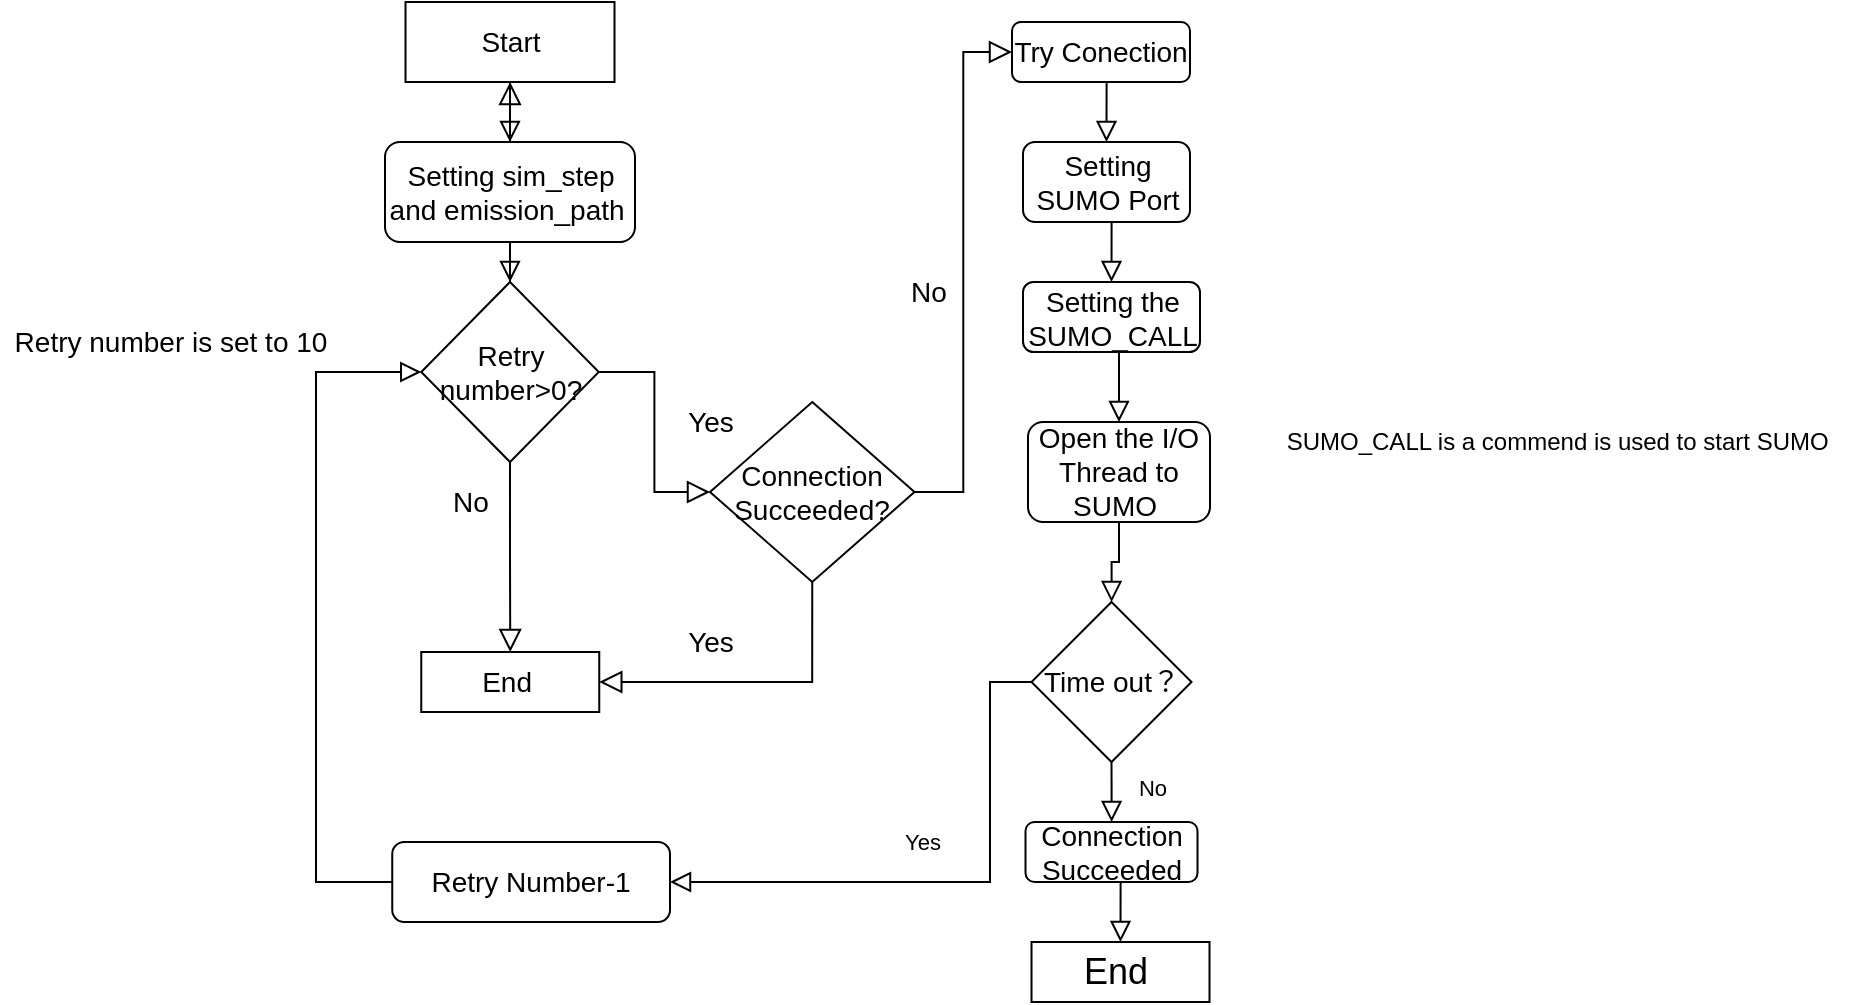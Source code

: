 <mxfile version="16.6.1" type="github"><diagram id="C5RBs43oDa-KdzZeNtuy" name="Page-1"><mxGraphModel dx="1823" dy="592" grid="1" gridSize="10" guides="1" tooltips="1" connect="1" arrows="1" fold="1" page="1" pageScale="1" pageWidth="827" pageHeight="1169" math="0" shadow="0"><root><mxCell id="WIyWlLk6GJQsqaUBKTNV-0"/><mxCell id="WIyWlLk6GJQsqaUBKTNV-1" parent="WIyWlLk6GJQsqaUBKTNV-0"/><mxCell id="WIyWlLk6GJQsqaUBKTNV-2" value="" style="rounded=0;html=1;jettySize=auto;orthogonalLoop=1;fontSize=11;endArrow=block;endFill=0;endSize=8;strokeWidth=1;shadow=0;labelBackgroundColor=none;edgeStyle=orthogonalEdgeStyle;entryX=0.5;entryY=0;entryDx=0;entryDy=0;exitX=0.5;exitY=1;exitDx=0;exitDy=0;" parent="WIyWlLk6GJQsqaUBKTNV-1" source="A1uX-iFA1mEM3rG-qTQ3-42" target="A1uX-iFA1mEM3rG-qTQ3-0" edge="1"><mxGeometry relative="1" as="geometry"><mxPoint x="219.966" y="120" as="sourcePoint"/><mxPoint x="220" y="160" as="targetPoint"/></mxGeometry></mxCell><mxCell id="WIyWlLk6GJQsqaUBKTNV-8" value="No" style="rounded=0;html=1;jettySize=auto;orthogonalLoop=1;fontSize=11;endArrow=block;endFill=0;endSize=8;strokeWidth=1;shadow=0;labelBackgroundColor=none;edgeStyle=orthogonalEdgeStyle;exitX=0.5;exitY=1;exitDx=0;exitDy=0;" parent="WIyWlLk6GJQsqaUBKTNV-1" source="A1uX-iFA1mEM3rG-qTQ3-28" target="A1uX-iFA1mEM3rG-qTQ3-30" edge="1"><mxGeometry x="0.333" y="20" relative="1" as="geometry"><mxPoint as="offset"/><mxPoint x="520" y="480" as="sourcePoint"/><mxPoint x="511" y="470" as="targetPoint"/></mxGeometry></mxCell><mxCell id="WIyWlLk6GJQsqaUBKTNV-12" value="&lt;font style=&quot;font-size: 14px&quot;&gt;Retry Number-1&lt;/font&gt;" style="rounded=1;whiteSpace=wrap;html=1;fontSize=12;glass=0;strokeWidth=1;shadow=0;" parent="WIyWlLk6GJQsqaUBKTNV-1" vertex="1"><mxGeometry x="161.12" y="500" width="138.88" height="40" as="geometry"/></mxCell><mxCell id="BOsILFHd8SZsDkAcz8fm-14" value="" style="edgeStyle=orthogonalEdgeStyle;rounded=0;orthogonalLoop=1;jettySize=auto;html=1;fontSize=18;endArrow=block;endFill=0;endSize=9;" parent="WIyWlLk6GJQsqaUBKTNV-1" source="A1uX-iFA1mEM3rG-qTQ3-0" target="A1uX-iFA1mEM3rG-qTQ3-42" edge="1"><mxGeometry relative="1" as="geometry"/></mxCell><mxCell id="A1uX-iFA1mEM3rG-qTQ3-0" value="&lt;font style=&quot;font-size: 14px&quot;&gt;Setting sim_step and emission_path&amp;nbsp;&lt;/font&gt;" style="rounded=1;whiteSpace=wrap;html=1;" parent="WIyWlLk6GJQsqaUBKTNV-1" vertex="1"><mxGeometry x="157.5" y="150" width="125" height="50" as="geometry"/></mxCell><mxCell id="BOsILFHd8SZsDkAcz8fm-4" style="edgeStyle=orthogonalEdgeStyle;rounded=0;orthogonalLoop=1;jettySize=auto;html=1;exitX=1;exitY=0.5;exitDx=0;exitDy=0;entryX=0;entryY=0.5;entryDx=0;entryDy=0;fontSize=14;endArrow=block;endFill=0;endSize=9;" parent="WIyWlLk6GJQsqaUBKTNV-1" source="A1uX-iFA1mEM3rG-qTQ3-2" target="BOsILFHd8SZsDkAcz8fm-0" edge="1"><mxGeometry relative="1" as="geometry"/></mxCell><mxCell id="BOsILFHd8SZsDkAcz8fm-5" style="edgeStyle=orthogonalEdgeStyle;rounded=0;orthogonalLoop=1;jettySize=auto;html=1;exitX=0.5;exitY=1;exitDx=0;exitDy=0;fontSize=14;endArrow=block;endFill=0;endSize=9;entryX=0.5;entryY=0;entryDx=0;entryDy=0;" parent="WIyWlLk6GJQsqaUBKTNV-1" source="A1uX-iFA1mEM3rG-qTQ3-2" target="BOsILFHd8SZsDkAcz8fm-8" edge="1"><mxGeometry relative="1" as="geometry"><mxPoint x="220" y="370" as="targetPoint"/></mxGeometry></mxCell><mxCell id="A1uX-iFA1mEM3rG-qTQ3-2" value="&lt;font style=&quot;font-size: 14px&quot;&gt;Retry number&amp;gt;0?&lt;/font&gt;" style="rhombus;whiteSpace=wrap;html=1;" parent="WIyWlLk6GJQsqaUBKTNV-1" vertex="1"><mxGeometry x="175.63" y="220" width="88.75" height="90" as="geometry"/></mxCell><mxCell id="A1uX-iFA1mEM3rG-qTQ3-3" value="" style="rounded=0;html=1;jettySize=auto;orthogonalLoop=1;fontSize=11;endArrow=block;endFill=0;endSize=8;strokeWidth=1;shadow=0;labelBackgroundColor=none;edgeStyle=orthogonalEdgeStyle;entryX=0.5;entryY=0;entryDx=0;entryDy=0;" parent="WIyWlLk6GJQsqaUBKTNV-1" source="A1uX-iFA1mEM3rG-qTQ3-0" target="A1uX-iFA1mEM3rG-qTQ3-2" edge="1"><mxGeometry relative="1" as="geometry"><mxPoint x="219.5" y="210" as="sourcePoint"/><mxPoint x="219.5" y="240" as="targetPoint"/></mxGeometry></mxCell><mxCell id="A1uX-iFA1mEM3rG-qTQ3-18" value="" style="rounded=0;html=1;jettySize=auto;orthogonalLoop=1;fontSize=11;endArrow=block;endFill=0;endSize=8;strokeWidth=1;shadow=0;labelBackgroundColor=none;edgeStyle=orthogonalEdgeStyle;exitX=0.5;exitY=1;exitDx=0;exitDy=0;entryX=0.5;entryY=0;entryDx=0;entryDy=0;" parent="WIyWlLk6GJQsqaUBKTNV-1" source="A1uX-iFA1mEM3rG-qTQ3-32" target="A1uX-iFA1mEM3rG-qTQ3-19" edge="1"><mxGeometry relative="1" as="geometry"><mxPoint x="511" y="130" as="sourcePoint"/><mxPoint x="511" y="170" as="targetPoint"/></mxGeometry></mxCell><mxCell id="A1uX-iFA1mEM3rG-qTQ3-19" value="&lt;font style=&quot;font-size: 14px&quot;&gt;Setting SUMO Port&lt;/font&gt;" style="rounded=1;whiteSpace=wrap;html=1;" parent="WIyWlLk6GJQsqaUBKTNV-1" vertex="1"><mxGeometry x="476.5" y="150" width="83.5" height="40" as="geometry"/></mxCell><mxCell id="A1uX-iFA1mEM3rG-qTQ3-21" value="" style="rounded=0;html=1;jettySize=auto;orthogonalLoop=1;fontSize=11;endArrow=block;endFill=0;endSize=8;strokeWidth=1;shadow=0;labelBackgroundColor=none;edgeStyle=orthogonalEdgeStyle;exitX=0.5;exitY=1;exitDx=0;exitDy=0;entryX=0.5;entryY=0;entryDx=0;entryDy=0;" parent="WIyWlLk6GJQsqaUBKTNV-1" source="A1uX-iFA1mEM3rG-qTQ3-19" target="A1uX-iFA1mEM3rG-qTQ3-22" edge="1"><mxGeometry relative="1" as="geometry"><mxPoint x="510.66" y="210" as="sourcePoint"/><mxPoint x="510.66" y="230" as="targetPoint"/><Array as="points"/></mxGeometry></mxCell><mxCell id="A1uX-iFA1mEM3rG-qTQ3-22" value="&lt;font style=&quot;font-size: 14px&quot;&gt;Setting the SUMO_CALL&lt;/font&gt;" style="rounded=1;whiteSpace=wrap;html=1;" parent="WIyWlLk6GJQsqaUBKTNV-1" vertex="1"><mxGeometry x="476.5" y="220" width="88.5" height="35" as="geometry"/></mxCell><mxCell id="A1uX-iFA1mEM3rG-qTQ3-24" value="&lt;font style=&quot;font-size: 14px&quot;&gt;Open the I/O Thread to SUMO&amp;nbsp;&lt;/font&gt;" style="rounded=1;whiteSpace=wrap;html=1;" parent="WIyWlLk6GJQsqaUBKTNV-1" vertex="1"><mxGeometry x="479" y="290" width="91" height="50" as="geometry"/></mxCell><mxCell id="A1uX-iFA1mEM3rG-qTQ3-25" value="" style="rounded=0;html=1;jettySize=auto;orthogonalLoop=1;fontSize=11;endArrow=block;endFill=0;endSize=8;strokeWidth=1;shadow=0;labelBackgroundColor=none;edgeStyle=orthogonalEdgeStyle;exitX=0.5;exitY=1;exitDx=0;exitDy=0;entryX=0.5;entryY=0;entryDx=0;entryDy=0;" parent="WIyWlLk6GJQsqaUBKTNV-1" source="A1uX-iFA1mEM3rG-qTQ3-22" target="A1uX-iFA1mEM3rG-qTQ3-24" edge="1"><mxGeometry relative="1" as="geometry"><mxPoint x="521.0" y="190" as="sourcePoint"/><mxPoint x="521.0" y="220" as="targetPoint"/><Array as="points"/></mxGeometry></mxCell><mxCell id="A1uX-iFA1mEM3rG-qTQ3-27" value="" style="rounded=0;html=1;jettySize=auto;orthogonalLoop=1;fontSize=11;endArrow=block;endFill=0;endSize=8;strokeWidth=1;shadow=0;labelBackgroundColor=none;edgeStyle=orthogonalEdgeStyle;exitX=0.5;exitY=1;exitDx=0;exitDy=0;" parent="WIyWlLk6GJQsqaUBKTNV-1" source="A1uX-iFA1mEM3rG-qTQ3-24" target="A1uX-iFA1mEM3rG-qTQ3-28" edge="1"><mxGeometry relative="1" as="geometry"><mxPoint x="519.66" y="320" as="sourcePoint"/><mxPoint x="516" y="340.0" as="targetPoint"/><Array as="points"/></mxGeometry></mxCell><mxCell id="A1uX-iFA1mEM3rG-qTQ3-28" value="&lt;font style=&quot;font-size: 14px&quot;&gt;Time out？&lt;/font&gt;" style="rhombus;whiteSpace=wrap;html=1;" parent="WIyWlLk6GJQsqaUBKTNV-1" vertex="1"><mxGeometry x="480.75" y="380" width="80" height="80" as="geometry"/></mxCell><mxCell id="A1uX-iFA1mEM3rG-qTQ3-29" value="&lt;font style=&quot;font-size: 18px&quot;&gt;End&amp;nbsp;&lt;/font&gt;" style="whiteSpace=wrap;html=1;" parent="WIyWlLk6GJQsqaUBKTNV-1" vertex="1"><mxGeometry x="480.75" y="550" width="89" height="30" as="geometry"/></mxCell><mxCell id="A1uX-iFA1mEM3rG-qTQ3-30" value="&lt;font style=&quot;font-size: 14px&quot;&gt;Connection Succeeded&lt;/font&gt;" style="rounded=1;whiteSpace=wrap;html=1;" parent="WIyWlLk6GJQsqaUBKTNV-1" vertex="1"><mxGeometry x="477.75" y="490" width="86" height="30" as="geometry"/></mxCell><mxCell id="A1uX-iFA1mEM3rG-qTQ3-31" value="" style="rounded=0;html=1;jettySize=auto;orthogonalLoop=1;fontSize=11;endArrow=block;endFill=0;endSize=8;strokeWidth=1;shadow=0;labelBackgroundColor=none;edgeStyle=orthogonalEdgeStyle;entryX=0.5;entryY=0;entryDx=0;entryDy=0;exitX=0.5;exitY=1;exitDx=0;exitDy=0;" parent="WIyWlLk6GJQsqaUBKTNV-1" source="A1uX-iFA1mEM3rG-qTQ3-30" target="A1uX-iFA1mEM3rG-qTQ3-29" edge="1"><mxGeometry relative="1" as="geometry"><mxPoint x="495" y="450" as="sourcePoint"/><mxPoint x="570" y="490.0" as="targetPoint"/><Array as="points"/></mxGeometry></mxCell><mxCell id="A1uX-iFA1mEM3rG-qTQ3-32" value="&lt;span&gt;&lt;font style=&quot;font-size: 14px&quot;&gt;Try Conection&lt;/font&gt;&lt;/span&gt;" style="rounded=1;whiteSpace=wrap;html=1;" parent="WIyWlLk6GJQsqaUBKTNV-1" vertex="1"><mxGeometry x="471" y="90" width="89" height="30" as="geometry"/></mxCell><mxCell id="A1uX-iFA1mEM3rG-qTQ3-39" value="Yes" style="edgeStyle=orthogonalEdgeStyle;rounded=0;html=1;jettySize=auto;orthogonalLoop=1;fontSize=11;endArrow=block;endFill=0;endSize=8;strokeWidth=1;shadow=0;labelBackgroundColor=none;exitX=0;exitY=0.5;exitDx=0;exitDy=0;entryX=1;entryY=0.5;entryDx=0;entryDy=0;" parent="WIyWlLk6GJQsqaUBKTNV-1" source="A1uX-iFA1mEM3rG-qTQ3-28" target="WIyWlLk6GJQsqaUBKTNV-12" edge="1"><mxGeometry x="0.102" y="-20" relative="1" as="geometry"><mxPoint as="offset"/><mxPoint x="240.0" y="365.0" as="sourcePoint"/><mxPoint x="453.5" y="200" as="targetPoint"/><Array as="points"><mxPoint x="460" y="420"/><mxPoint x="460" y="520"/></Array></mxGeometry></mxCell><mxCell id="A1uX-iFA1mEM3rG-qTQ3-40" value="" style="rounded=0;html=1;jettySize=auto;orthogonalLoop=1;fontSize=11;endArrow=block;endFill=0;endSize=8;strokeWidth=1;shadow=0;labelBackgroundColor=none;edgeStyle=orthogonalEdgeStyle;exitX=0;exitY=0.5;exitDx=0;exitDy=0;entryX=0;entryY=0.5;entryDx=0;entryDy=0;" parent="WIyWlLk6GJQsqaUBKTNV-1" source="WIyWlLk6GJQsqaUBKTNV-12" target="A1uX-iFA1mEM3rG-qTQ3-2" edge="1"><mxGeometry relative="1" as="geometry"><mxPoint x="80.0" y="410.0" as="sourcePoint"/><mxPoint x="123" y="250" as="targetPoint"/><Array as="points"><mxPoint x="123" y="520"/><mxPoint x="123" y="265"/></Array></mxGeometry></mxCell><mxCell id="A1uX-iFA1mEM3rG-qTQ3-41" value="SUMO_CALL is a commend is used to start SUMO&amp;nbsp;" style="text;html=1;align=center;verticalAlign=middle;resizable=0;points=[];autosize=1;strokeColor=none;fillColor=none;" parent="WIyWlLk6GJQsqaUBKTNV-1" vertex="1"><mxGeometry x="600" y="290" width="290" height="20" as="geometry"/></mxCell><mxCell id="A1uX-iFA1mEM3rG-qTQ3-42" value="&lt;font style=&quot;font-size: 14px&quot;&gt;Start&lt;/font&gt;" style="whiteSpace=wrap;html=1;" parent="WIyWlLk6GJQsqaUBKTNV-1" vertex="1"><mxGeometry x="167.75" y="80" width="104.5" height="40" as="geometry"/></mxCell><mxCell id="BOsILFHd8SZsDkAcz8fm-10" style="edgeStyle=orthogonalEdgeStyle;rounded=0;orthogonalLoop=1;jettySize=auto;html=1;exitX=0.5;exitY=1;exitDx=0;exitDy=0;entryX=1;entryY=0.5;entryDx=0;entryDy=0;fontSize=14;endArrow=block;endFill=0;endSize=9;" parent="WIyWlLk6GJQsqaUBKTNV-1" source="BOsILFHd8SZsDkAcz8fm-0" target="BOsILFHd8SZsDkAcz8fm-8" edge="1"><mxGeometry relative="1" as="geometry"/></mxCell><mxCell id="BOsILFHd8SZsDkAcz8fm-12" style="edgeStyle=orthogonalEdgeStyle;rounded=0;orthogonalLoop=1;jettySize=auto;html=1;entryX=0;entryY=0.5;entryDx=0;entryDy=0;fontSize=14;endArrow=block;endFill=0;endSize=9;" parent="WIyWlLk6GJQsqaUBKTNV-1" source="BOsILFHd8SZsDkAcz8fm-0" target="A1uX-iFA1mEM3rG-qTQ3-32" edge="1"><mxGeometry relative="1" as="geometry"/></mxCell><mxCell id="BOsILFHd8SZsDkAcz8fm-0" value="Connection Succeeded?" style="rhombus;whiteSpace=wrap;html=1;fontSize=14;" parent="WIyWlLk6GJQsqaUBKTNV-1" vertex="1"><mxGeometry x="320" y="280" width="102.25" height="90" as="geometry"/></mxCell><mxCell id="BOsILFHd8SZsDkAcz8fm-3" value="Yes" style="text;html=1;align=center;verticalAlign=middle;resizable=0;points=[];autosize=1;strokeColor=none;fillColor=none;fontSize=14;" parent="WIyWlLk6GJQsqaUBKTNV-1" vertex="1"><mxGeometry x="300" y="280" width="40" height="20" as="geometry"/></mxCell><mxCell id="BOsILFHd8SZsDkAcz8fm-6" value="No" style="text;html=1;align=center;verticalAlign=middle;resizable=0;points=[];autosize=1;strokeColor=none;fillColor=none;fontSize=14;" parent="WIyWlLk6GJQsqaUBKTNV-1" vertex="1"><mxGeometry x="185" y="320" width="30" height="20" as="geometry"/></mxCell><mxCell id="BOsILFHd8SZsDkAcz8fm-8" value="&lt;font style=&quot;font-size: 14px&quot;&gt;End&amp;nbsp;&lt;/font&gt;" style="whiteSpace=wrap;html=1;" parent="WIyWlLk6GJQsqaUBKTNV-1" vertex="1"><mxGeometry x="175.63" y="405" width="89" height="30" as="geometry"/></mxCell><mxCell id="BOsILFHd8SZsDkAcz8fm-11" value="Yes" style="text;html=1;align=center;verticalAlign=middle;resizable=0;points=[];autosize=1;strokeColor=none;fillColor=none;fontSize=14;" parent="WIyWlLk6GJQsqaUBKTNV-1" vertex="1"><mxGeometry x="300" y="390" width="40" height="20" as="geometry"/></mxCell><mxCell id="BOsILFHd8SZsDkAcz8fm-13" value="No" style="text;html=1;align=center;verticalAlign=middle;resizable=0;points=[];autosize=1;strokeColor=none;fillColor=none;fontSize=14;" parent="WIyWlLk6GJQsqaUBKTNV-1" vertex="1"><mxGeometry x="414" y="215" width="30" height="20" as="geometry"/></mxCell><mxCell id="BOsILFHd8SZsDkAcz8fm-15" value="Retry number is set to 10" style="text;html=1;align=center;verticalAlign=middle;resizable=0;points=[];autosize=1;strokeColor=none;fillColor=none;fontSize=14;" parent="WIyWlLk6GJQsqaUBKTNV-1" vertex="1"><mxGeometry x="-35" y="240" width="170" height="20" as="geometry"/></mxCell></root></mxGraphModel></diagram></mxfile>